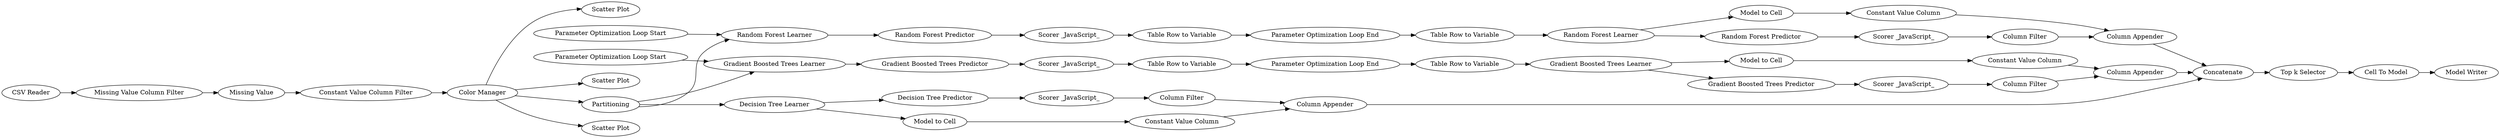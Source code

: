 digraph {
	"-701782236435882327_43" [label="Parameter Optimization Loop Start"]
	"-4525367313142418635_15" [label="Decision Tree Predictor"]
	"-701782236435882327_41" [label="Scorer _JavaScript_"]
	"-7100719746968832921_30" [label="Column Filter"]
	"-6816559174235103307_68" [label=Concatenate]
	"-4525367313142418635_27" [label="Scorer _JavaScript_"]
	"-701782236435882327_45" [label="Gradient Boosted Trees Predictor"]
	"-7100719746968832921_60" [label="Scorer _JavaScript_"]
	"-7100719746968832921_29" [label="Constant Value Column"]
	"-7100719746968832921_44" [label="Parameter Optimization Loop End"]
	"-7100719746968832921_59" [label="Random Forest Predictor"]
	"-4525367313142418635_31" [label="Column Appender"]
	"8638998230523276361_54" [label="Constant Value Column Filter"]
	"-7100719746968832921_46" [label="Table Row to Variable"]
	"-4525367313142418635_30" [label="Column Filter"]
	"-701782236435882327_52" [label="Column Filter"]
	"-701782236435882327_39" [label="Gradient Boosted Trees Learner"]
	"4961379353260189911_26" [label="Scatter Plot"]
	"4961379353260189911_24" [label="Color Manager"]
	"8638998230523276361_53" [label="Missing Value"]
	"-701782236435882327_50" [label="Model to Cell"]
	"-7100719746968832921_28" [label="Model to Cell"]
	"-6816559174235103307_69" [label="Top k Selector"]
	"-701782236435882327_42" [label="Table Row to Variable"]
	"-7100719746968832921_61" [label="Random Forest Learner"]
	"-6816559174235103307_70" [label="Cell To Model"]
	"4961379353260189911_25" [label="Scatter Plot"]
	"4961379353260189911_27" [label="Scatter Plot"]
	"-7100719746968832921_58" [label="Random Forest Learner"]
	"-701782236435882327_49" [label="Scorer _JavaScript_"]
	"-4525367313142418635_29" [label="Constant Value Column"]
	"-4525367313142418635_28" [label="Model to Cell"]
	"-7100719746968832921_43" [label="Parameter Optimization Loop Start"]
	"-6816559174235103307_71" [label="Model Writer"]
	"4961379353260189911_10" [label=Partitioning]
	"-7100719746968832921_62" [label="Random Forest Predictor"]
	"-701782236435882327_48" [label="Gradient Boosted Trees Learner"]
	"-958460555298246583_1" [label="CSV Reader"]
	"-7100719746968832921_42" [label="Table Row to Variable"]
	"-701782236435882327_46" [label="Table Row to Variable"]
	"8638998230523276361_55" [label="Missing Value Column Filter"]
	"-4525367313142418635_11" [label="Decision Tree Learner"]
	"-701782236435882327_44" [label="Parameter Optimization Loop End"]
	"-701782236435882327_51" [label="Constant Value Column"]
	"-7100719746968832921_63" [label="Scorer _JavaScript_"]
	"-7100719746968832921_64" [label="Column Appender"]
	"-701782236435882327_47" [label="Gradient Boosted Trees Predictor"]
	"-701782236435882327_53" [label="Column Appender"]
	"-4525367313142418635_27" -> "-4525367313142418635_30"
	"-701782236435882327_43" -> "-701782236435882327_39"
	"-4525367313142418635_29" -> "-4525367313142418635_31"
	"-7100719746968832921_62" -> "-7100719746968832921_63"
	"4961379353260189911_10" -> "-701782236435882327_39"
	"-701782236435882327_49" -> "-701782236435882327_52"
	"-701782236435882327_48" -> "-701782236435882327_47"
	"-701782236435882327_44" -> "-701782236435882327_46"
	"-701782236435882327_48" -> "-701782236435882327_50"
	"4961379353260189911_24" -> "4961379353260189911_26"
	"-7100719746968832921_28" -> "-7100719746968832921_29"
	"-4525367313142418635_30" -> "-4525367313142418635_31"
	"4961379353260189911_24" -> "4961379353260189911_25"
	"8638998230523276361_55" -> "8638998230523276361_53"
	"8638998230523276361_53" -> "8638998230523276361_54"
	"4961379353260189911_10" -> "-4525367313142418635_11"
	"-701782236435882327_51" -> "-701782236435882327_53"
	"-701782236435882327_50" -> "-701782236435882327_51"
	"-7100719746968832921_61" -> "-7100719746968832921_62"
	"-7100719746968832921_58" -> "-7100719746968832921_59"
	"-701782236435882327_39" -> "-701782236435882327_45"
	"-7100719746968832921_46" -> "-7100719746968832921_61"
	"-701782236435882327_53" -> "-6816559174235103307_68"
	"-958460555298246583_1" -> "8638998230523276361_55"
	"-4525367313142418635_28" -> "-4525367313142418635_29"
	"-7100719746968832921_44" -> "-7100719746968832921_46"
	"-7100719746968832921_29" -> "-7100719746968832921_64"
	"-701782236435882327_41" -> "-701782236435882327_42"
	"4961379353260189911_24" -> "4961379353260189911_27"
	"-701782236435882327_47" -> "-701782236435882327_49"
	"8638998230523276361_54" -> "4961379353260189911_24"
	"-7100719746968832921_63" -> "-7100719746968832921_30"
	"-701782236435882327_46" -> "-701782236435882327_48"
	"-4525367313142418635_11" -> "-4525367313142418635_28"
	"4961379353260189911_10" -> "-7100719746968832921_58"
	"-7100719746968832921_59" -> "-7100719746968832921_60"
	"-7100719746968832921_30" -> "-7100719746968832921_64"
	"-701782236435882327_52" -> "-701782236435882327_53"
	"-701782236435882327_42" -> "-701782236435882327_44"
	"-6816559174235103307_68" -> "-6816559174235103307_69"
	"-4525367313142418635_11" -> "-4525367313142418635_15"
	"-6816559174235103307_69" -> "-6816559174235103307_70"
	"-7100719746968832921_42" -> "-7100719746968832921_44"
	"-4525367313142418635_31" -> "-6816559174235103307_68"
	"-701782236435882327_45" -> "-701782236435882327_41"
	"-6816559174235103307_70" -> "-6816559174235103307_71"
	"-7100719746968832921_61" -> "-7100719746968832921_28"
	"-7100719746968832921_60" -> "-7100719746968832921_42"
	"-7100719746968832921_64" -> "-6816559174235103307_68"
	"-4525367313142418635_15" -> "-4525367313142418635_27"
	"4961379353260189911_24" -> "4961379353260189911_10"
	"-7100719746968832921_43" -> "-7100719746968832921_58"
	rankdir=LR
}
